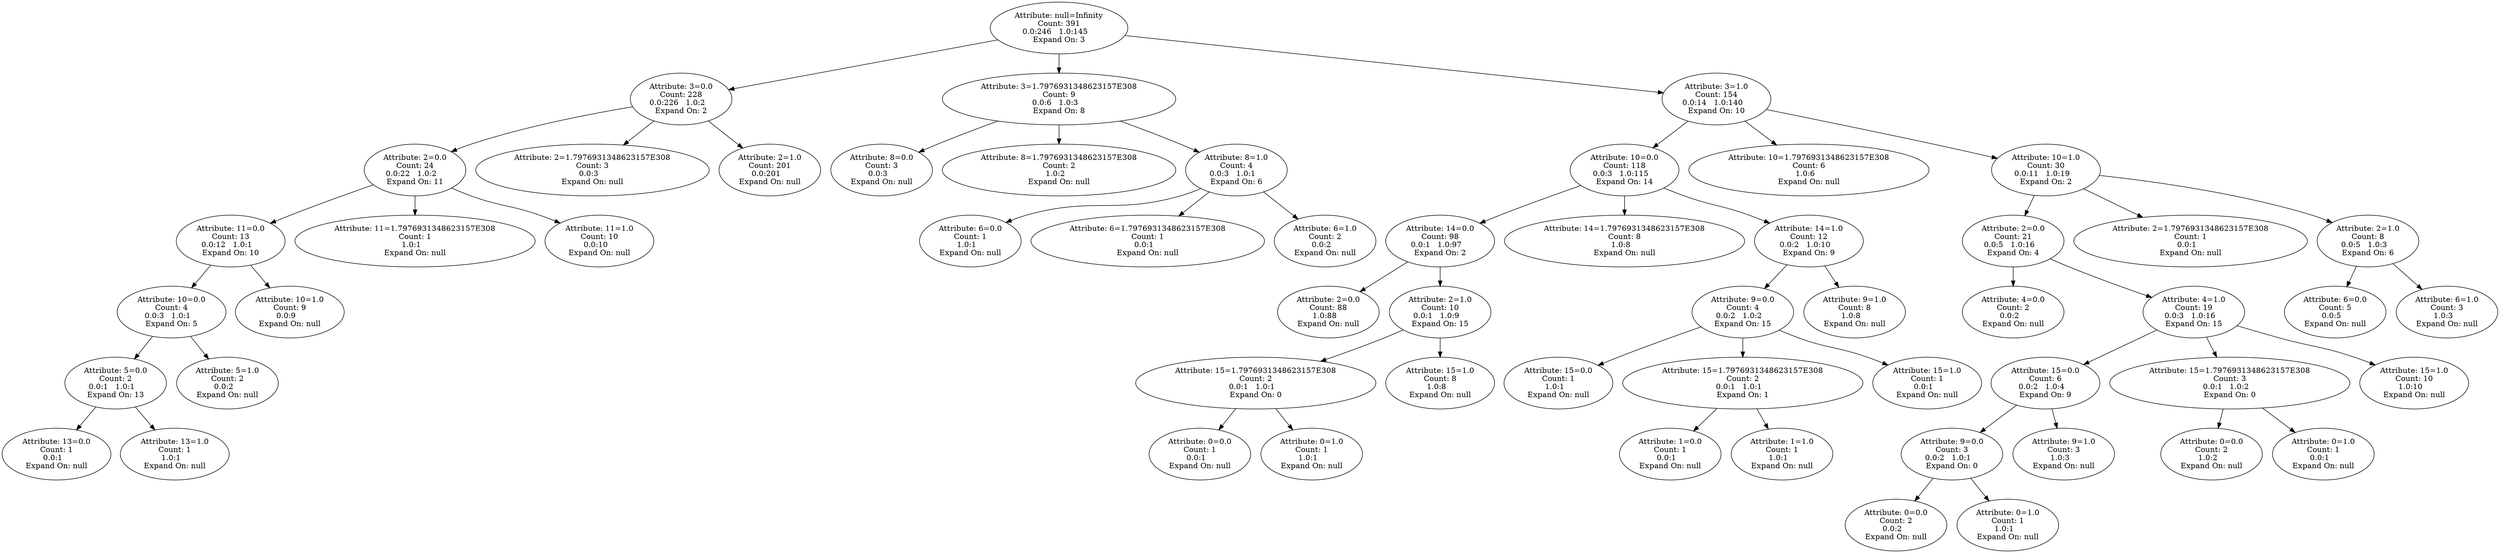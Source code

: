 digraph voting {
decisionDecisionNode80d3d6f[label="Attribute: null=Infinity
Count: 391
0.0:246   1.0:145   
Expand On: 3"];decisionDecisionNode80d3d6f -> decisionDecisionNode1d3c468a;
decisionDecisionNode1d3c468a[label="Attribute: 3=0.0
Count: 228
0.0:226   1.0:2   
Expand On: 2"];decisionDecisionNode1d3c468a -> decisionDecisionNode603b1d04;
decisionDecisionNode603b1d04[label="Attribute: 2=0.0
Count: 24
0.0:22   1.0:2   
Expand On: 11"];decisionDecisionNode603b1d04 -> decisionDecisionNode48ee22f7;
decisionDecisionNode48ee22f7[label="Attribute: 11=0.0
Count: 13
0.0:12   1.0:1   
Expand On: 10"];decisionDecisionNode48ee22f7 -> decisionDecisionNodea39ab89;
decisionDecisionNodea39ab89[label="Attribute: 10=0.0
Count: 4
0.0:3   1.0:1   
Expand On: 5"];decisionDecisionNodea39ab89 -> decisionDecisionNode502cb49d;
decisionDecisionNode502cb49d[label="Attribute: 5=0.0
Count: 2
0.0:1   1.0:1   
Expand On: 13"];decisionDecisionNode502cb49d -> decisionDecisionNode2705d88a;
decisionDecisionNode2705d88a[label="Attribute: 13=0.0
Count: 1
0.0:1   
Expand On: null"];decisionDecisionNode502cb49d -> decisionDecisionNode70cb6009;
decisionDecisionNode70cb6009[label="Attribute: 13=1.0
Count: 1
1.0:1   
Expand On: null"];decisionDecisionNodea39ab89 -> decisionDecisionNode380e28b9;
decisionDecisionNode380e28b9[label="Attribute: 5=1.0
Count: 2
0.0:2   
Expand On: null"];decisionDecisionNode48ee22f7 -> decisionDecisionNode2993a66f;
decisionDecisionNode2993a66f[label="Attribute: 10=1.0
Count: 9
0.0:9   
Expand On: null"];decisionDecisionNode603b1d04 -> decisionDecisionNode1c93d6bc;
decisionDecisionNode1c93d6bc[label="Attribute: 11=1.7976931348623157E308
Count: 1
1.0:1   
Expand On: null"];decisionDecisionNode603b1d04 -> decisionDecisionNode2df6df4c;
decisionDecisionNode2df6df4c[label="Attribute: 11=1.0
Count: 10
0.0:10   
Expand On: null"];decisionDecisionNode1d3c468a -> decisionDecisionNode2abe0e27;
decisionDecisionNode2abe0e27[label="Attribute: 2=1.7976931348623157E308
Count: 3
0.0:3   
Expand On: null"];decisionDecisionNode1d3c468a -> decisionDecisionNode2393385d;
decisionDecisionNode2393385d[label="Attribute: 2=1.0
Count: 201
0.0:201   
Expand On: null"];decisionDecisionNode80d3d6f -> decisionDecisionNode165973ea;
decisionDecisionNode165973ea[label="Attribute: 3=1.7976931348623157E308
Count: 9
0.0:6   1.0:3   
Expand On: 8"];decisionDecisionNode165973ea -> decisionDecisionNode4ac9131c;
decisionDecisionNode4ac9131c[label="Attribute: 8=0.0
Count: 3
0.0:3   
Expand On: null"];decisionDecisionNode165973ea -> decisionDecisionNode5705b99f;
decisionDecisionNode5705b99f[label="Attribute: 8=1.7976931348623157E308
Count: 2
1.0:2   
Expand On: null"];decisionDecisionNode165973ea -> decisionDecisionNode38dda25b;
decisionDecisionNode38dda25b[label="Attribute: 8=1.0
Count: 4
0.0:3   1.0:1   
Expand On: 6"];decisionDecisionNode38dda25b -> decisionDecisionNode5ece2187;
decisionDecisionNode5ece2187[label="Attribute: 6=0.0
Count: 1
1.0:1   
Expand On: null"];decisionDecisionNode38dda25b -> decisionDecisionNode2efb56b1;
decisionDecisionNode2efb56b1[label="Attribute: 6=1.7976931348623157E308
Count: 1
0.0:1   
Expand On: null"];decisionDecisionNode38dda25b -> decisionDecisionNode76f8968f;
decisionDecisionNode76f8968f[label="Attribute: 6=1.0
Count: 2
0.0:2   
Expand On: null"];decisionDecisionNode80d3d6f -> decisionDecisionNode3a64c34e;
decisionDecisionNode3a64c34e[label="Attribute: 3=1.0
Count: 154
0.0:14   1.0:140   
Expand On: 10"];decisionDecisionNode3a64c34e -> decisionDecisionNode2d5253d5;
decisionDecisionNode2d5253d5[label="Attribute: 10=0.0
Count: 118
0.0:3   1.0:115   
Expand On: 14"];decisionDecisionNode2d5253d5 -> decisionDecisionNode77fddc31;
decisionDecisionNode77fddc31[label="Attribute: 14=0.0
Count: 98
0.0:1   1.0:97   
Expand On: 2"];decisionDecisionNode77fddc31 -> decisionDecisionNode3b835282;
decisionDecisionNode3b835282[label="Attribute: 2=0.0
Count: 88
1.0:88   
Expand On: null"];decisionDecisionNode77fddc31 -> decisionDecisionNode2a9df354;
decisionDecisionNode2a9df354[label="Attribute: 2=1.0
Count: 10
0.0:1   1.0:9   
Expand On: 15"];decisionDecisionNode2a9df354 -> decisionDecisionNode67d225a7;
decisionDecisionNode67d225a7[label="Attribute: 15=1.7976931348623157E308
Count: 2
0.0:1   1.0:1   
Expand On: 0"];decisionDecisionNode67d225a7 -> decisionDecisionNode15a62c31;
decisionDecisionNode15a62c31[label="Attribute: 0=0.0
Count: 1
0.0:1   
Expand On: null"];decisionDecisionNode67d225a7 -> decisionDecisionNode509f5011;
decisionDecisionNode509f5011[label="Attribute: 0=1.0
Count: 1
1.0:1   
Expand On: null"];decisionDecisionNode2a9df354 -> decisionDecisionNodeb41b571;
decisionDecisionNodeb41b571[label="Attribute: 15=1.0
Count: 8
1.0:8   
Expand On: null"];decisionDecisionNode2d5253d5 -> decisionDecisionNode6ef137d;
decisionDecisionNode6ef137d[label="Attribute: 14=1.7976931348623157E308
Count: 8
1.0:8   
Expand On: null"];decisionDecisionNode2d5253d5 -> decisionDecisionNode39e87719;
decisionDecisionNode39e87719[label="Attribute: 14=1.0
Count: 12
0.0:2   1.0:10   
Expand On: 9"];decisionDecisionNode39e87719 -> decisionDecisionNode4ce32802;
decisionDecisionNode4ce32802[label="Attribute: 9=0.0
Count: 4
0.0:2   1.0:2   
Expand On: 15"];decisionDecisionNode4ce32802 -> decisionDecisionNode5557c2bd;
decisionDecisionNode5557c2bd[label="Attribute: 15=0.0
Count: 1
1.0:1   
Expand On: null"];decisionDecisionNode4ce32802 -> decisionDecisionNode74b23210;
decisionDecisionNode74b23210[label="Attribute: 15=1.7976931348623157E308
Count: 2
0.0:1   1.0:1   
Expand On: 1"];decisionDecisionNode74b23210 -> decisionDecisionNode5ef4f44a;
decisionDecisionNode5ef4f44a[label="Attribute: 1=0.0
Count: 1
0.0:1   
Expand On: null"];decisionDecisionNode74b23210 -> decisionDecisionNode23d256fa;
decisionDecisionNode23d256fa[label="Attribute: 1=1.0
Count: 1
1.0:1   
Expand On: null"];decisionDecisionNode4ce32802 -> decisionDecisionNode464c4975;
decisionDecisionNode464c4975[label="Attribute: 15=1.0
Count: 1
0.0:1   
Expand On: null"];decisionDecisionNode39e87719 -> decisionDecisionNode3a6ac461;
decisionDecisionNode3a6ac461[label="Attribute: 9=1.0
Count: 8
1.0:8   
Expand On: null"];decisionDecisionNode3a64c34e -> decisionDecisionNode3782da3d;
decisionDecisionNode3782da3d[label="Attribute: 10=1.7976931348623157E308
Count: 6
1.0:6   
Expand On: null"];decisionDecisionNode3a64c34e -> decisionDecisionNode6fc5f743;
decisionDecisionNode6fc5f743[label="Attribute: 10=1.0
Count: 30
0.0:11   1.0:19   
Expand On: 2"];decisionDecisionNode6fc5f743 -> decisionDecisionNode2dec8909;
decisionDecisionNode2dec8909[label="Attribute: 2=0.0
Count: 21
0.0:5   1.0:16   
Expand On: 4"];decisionDecisionNode2dec8909 -> decisionDecisionNode418c56d;
decisionDecisionNode418c56d[label="Attribute: 4=0.0
Count: 2
0.0:2   
Expand On: null"];decisionDecisionNode2dec8909 -> decisionDecisionNode76497934;
decisionDecisionNode76497934[label="Attribute: 4=1.0
Count: 19
0.0:3   1.0:16   
Expand On: 15"];decisionDecisionNode76497934 -> decisionDecisionNode51b48197;
decisionDecisionNode51b48197[label="Attribute: 15=0.0
Count: 6
0.0:2   1.0:4   
Expand On: 9"];decisionDecisionNode51b48197 -> decisionDecisionNode21a80a69;
decisionDecisionNode21a80a69[label="Attribute: 9=0.0
Count: 3
0.0:2   1.0:1   
Expand On: 0"];decisionDecisionNode21a80a69 -> decisionDecisionNode1f4384c2;
decisionDecisionNode1f4384c2[label="Attribute: 0=0.0
Count: 2
0.0:2   
Expand On: null"];decisionDecisionNode21a80a69 -> decisionDecisionNode9c0ec97;
decisionDecisionNode9c0ec97[label="Attribute: 0=1.0
Count: 1
1.0:1   
Expand On: null"];decisionDecisionNode51b48197 -> decisionDecisionNode58ecb281;
decisionDecisionNode58ecb281[label="Attribute: 9=1.0
Count: 3
1.0:3   
Expand On: null"];decisionDecisionNode76497934 -> decisionDecisionNode1bbb60c3;
decisionDecisionNode1bbb60c3[label="Attribute: 15=1.7976931348623157E308
Count: 3
0.0:1   1.0:2   
Expand On: 0"];decisionDecisionNode1bbb60c3 -> decisionDecisionNode2acdb06e;
decisionDecisionNode2acdb06e[label="Attribute: 0=0.0
Count: 2
1.0:2   
Expand On: null"];decisionDecisionNode1bbb60c3 -> decisionDecisionNode25fa1bb6;
decisionDecisionNode25fa1bb6[label="Attribute: 0=1.0
Count: 1
0.0:1   
Expand On: null"];decisionDecisionNode76497934 -> decisionDecisionNode47315d34;
decisionDecisionNode47315d34[label="Attribute: 15=1.0
Count: 10
1.0:10   
Expand On: null"];decisionDecisionNode6fc5f743 -> decisionDecisionNode79de256f;
decisionDecisionNode79de256f[label="Attribute: 2=1.7976931348623157E308
Count: 1
0.0:1   
Expand On: null"];decisionDecisionNode6fc5f743 -> decisionDecisionNode676bd8ea;
decisionDecisionNode676bd8ea[label="Attribute: 2=1.0
Count: 8
0.0:5   1.0:3   
Expand On: 6"];decisionDecisionNode676bd8ea -> decisionDecisionNode596e1fb1;
decisionDecisionNode596e1fb1[label="Attribute: 6=0.0
Count: 5
0.0:5   
Expand On: null"];decisionDecisionNode676bd8ea -> decisionDecisionNode4ce2cb55;
decisionDecisionNode4ce2cb55[label="Attribute: 6=1.0
Count: 3
1.0:3   
Expand On: null"];
}